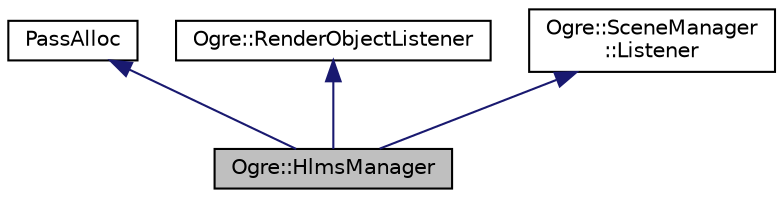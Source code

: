 digraph "Ogre::HlmsManager"
{
  bgcolor="transparent";
  edge [fontname="Helvetica",fontsize="10",labelfontname="Helvetica",labelfontsize="10"];
  node [fontname="Helvetica",fontsize="10",shape=record];
  Node0 [label="Ogre::HlmsManager",height=0.2,width=0.4,color="black", fillcolor="grey75", style="filled", fontcolor="black"];
  Node1 -> Node0 [dir="back",color="midnightblue",fontsize="10",style="solid",fontname="Helvetica"];
  Node1 [label="PassAlloc",height=0.2,width=0.4,color="black",URL="$class_ogre_1_1_allocated_object.html"];
  Node2 -> Node0 [dir="back",color="midnightblue",fontsize="10",style="solid",fontname="Helvetica"];
  Node2 [label="Ogre::RenderObjectListener",height=0.2,width=0.4,color="black",URL="$class_ogre_1_1_render_object_listener.html",tooltip="Abstract interface which classes must implement if they wish to receive events from the scene manager..."];
  Node3 -> Node0 [dir="back",color="midnightblue",fontsize="10",style="solid",fontname="Helvetica"];
  Node3 [label="Ogre::SceneManager\l::Listener",height=0.2,width=0.4,color="black",URL="$class_ogre_1_1_scene_manager_1_1_listener.html",tooltip="Class that allows listening in on the various stages of SceneManager processing, so that custom behav..."];
}

